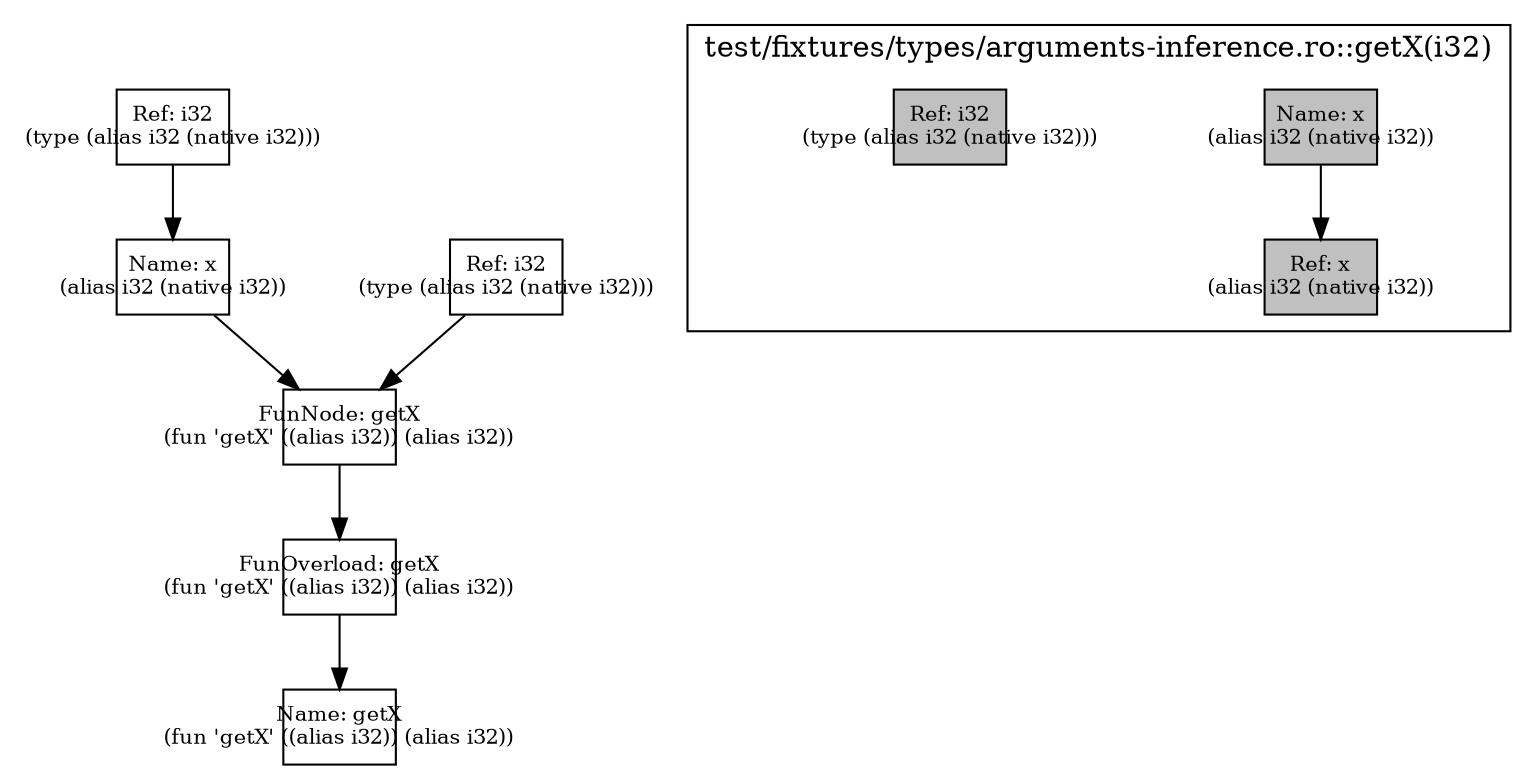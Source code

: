 digraph Document {
  node [shape=box,fixedsize=shape fontsize=10]
  1 [label="FunOverload: getX\n(fun 'getX' ((alias i32)) (alias i32))", fillcolor=grey];
  2 [label="FunNode: getX\n(fun 'getX' ((alias i32)) (alias i32))", fillcolor=grey];
  3 [label="Ref: i32\n(type (alias i32 (native i32)))", fillcolor=grey];
  4 [label="Name: x\n(alias i32 (native i32))", fillcolor=grey];
  5 [label="Ref: i32\n(type (alias i32 (native i32)))", fillcolor=grey];
  6 [label="Name: getX\n(fun 'getX' ((alias i32)) (alias i32))", fillcolor=grey];
  subgraph cluster0 {
    node [style=filled, fillcolor=grey];
    7 [label="Name: x\n(alias i32 (native i32))", fillcolor=grey];
    8 [label="Ref: x\n(alias i32 (native i32))", fillcolor=grey];
    9 [label="Ref: i32\n(type (alias i32 (native i32)))", fillcolor=grey];
    7 -> 8[taillabel="" labeldistance="1" fontname="times  italic" fontsize = 10 color="black" ];
  label = "test/fixtures/types/arguments-inference.ro::getX(i32)";
}
  1 -> 6[taillabel="" labeldistance="1" fontname="times  italic" fontsize = 10 color="black" ];
  2 -> 1[taillabel="" labeldistance="1" fontname="times  italic" fontsize = 10 color="black" ];
  3 -> 4[taillabel="" labeldistance="1" fontname="times  italic" fontsize = 10 color="black" ];
  4 -> 2[taillabel="" labeldistance="1" fontname="times  italic" fontsize = 10 color="black" ];
  5 -> 2[taillabel="" labeldistance="1" fontname="times  italic" fontsize = 10 color="black" ];
  label="";
}
